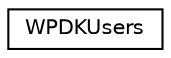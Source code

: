 digraph "Graphical Class Hierarchy"
{
  edge [fontname="Helvetica",fontsize="10",labelfontname="Helvetica",labelfontsize="10"];
  node [fontname="Helvetica",fontsize="10",shape=record];
  rankdir="LR";
  Node1 [label="WPDKUsers",height=0.2,width=0.4,color="black", fillcolor="white", style="filled",URL="$classWPDKUsers.html"];
}
